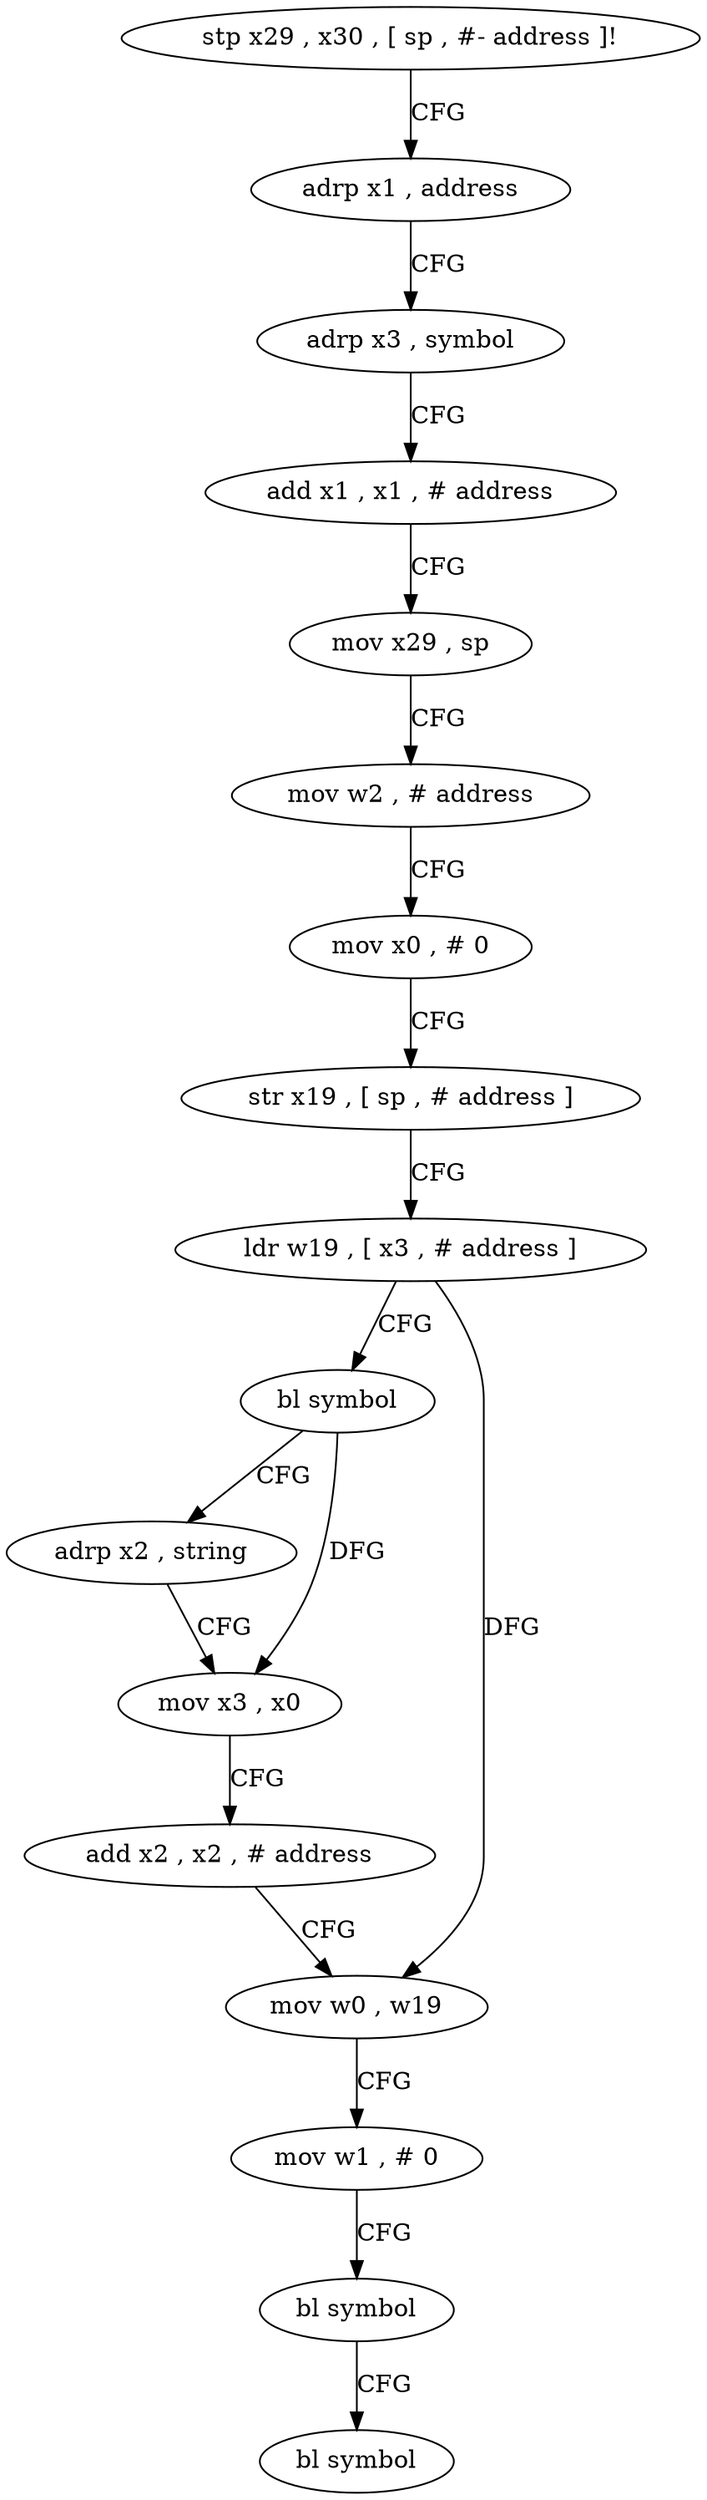 digraph "func" {
"4375072" [label = "stp x29 , x30 , [ sp , #- address ]!" ]
"4375076" [label = "adrp x1 , address" ]
"4375080" [label = "adrp x3 , symbol" ]
"4375084" [label = "add x1 , x1 , # address" ]
"4375088" [label = "mov x29 , sp" ]
"4375092" [label = "mov w2 , # address" ]
"4375096" [label = "mov x0 , # 0" ]
"4375100" [label = "str x19 , [ sp , # address ]" ]
"4375104" [label = "ldr w19 , [ x3 , # address ]" ]
"4375108" [label = "bl symbol" ]
"4375112" [label = "adrp x2 , string" ]
"4375116" [label = "mov x3 , x0" ]
"4375120" [label = "add x2 , x2 , # address" ]
"4375124" [label = "mov w0 , w19" ]
"4375128" [label = "mov w1 , # 0" ]
"4375132" [label = "bl symbol" ]
"4375136" [label = "bl symbol" ]
"4375072" -> "4375076" [ label = "CFG" ]
"4375076" -> "4375080" [ label = "CFG" ]
"4375080" -> "4375084" [ label = "CFG" ]
"4375084" -> "4375088" [ label = "CFG" ]
"4375088" -> "4375092" [ label = "CFG" ]
"4375092" -> "4375096" [ label = "CFG" ]
"4375096" -> "4375100" [ label = "CFG" ]
"4375100" -> "4375104" [ label = "CFG" ]
"4375104" -> "4375108" [ label = "CFG" ]
"4375104" -> "4375124" [ label = "DFG" ]
"4375108" -> "4375112" [ label = "CFG" ]
"4375108" -> "4375116" [ label = "DFG" ]
"4375112" -> "4375116" [ label = "CFG" ]
"4375116" -> "4375120" [ label = "CFG" ]
"4375120" -> "4375124" [ label = "CFG" ]
"4375124" -> "4375128" [ label = "CFG" ]
"4375128" -> "4375132" [ label = "CFG" ]
"4375132" -> "4375136" [ label = "CFG" ]
}
